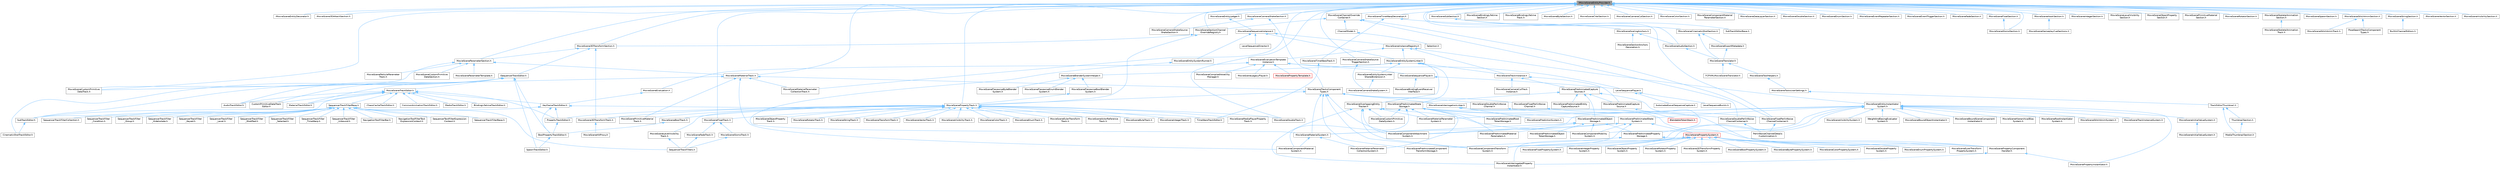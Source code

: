 digraph "IMovieSceneEntityProvider.h"
{
 // INTERACTIVE_SVG=YES
 // LATEX_PDF_SIZE
  bgcolor="transparent";
  edge [fontname=Helvetica,fontsize=10,labelfontname=Helvetica,labelfontsize=10];
  node [fontname=Helvetica,fontsize=10,shape=box,height=0.2,width=0.4];
  Node1 [id="Node000001",label="IMovieSceneEntityProvider.h",height=0.2,width=0.4,color="gray40", fillcolor="grey60", style="filled", fontcolor="black",tooltip=" "];
  Node1 -> Node2 [id="edge1_Node000001_Node000002",dir="back",color="steelblue1",style="solid",tooltip=" "];
  Node2 [id="Node000002",label="IMovieSceneEntityDecorator.h",height=0.2,width=0.4,color="grey40", fillcolor="white", style="filled",URL="$da/d36/IMovieSceneEntityDecorator_8h.html",tooltip=" "];
  Node1 -> Node3 [id="edge2_Node000001_Node000003",dir="back",color="steelblue1",style="solid",tooltip=" "];
  Node3 [id="Node000003",label="MovieScene3DAttachSection.h",height=0.2,width=0.4,color="grey40", fillcolor="white", style="filled",URL="$d4/db3/MovieScene3DAttachSection_8h.html",tooltip=" "];
  Node1 -> Node4 [id="edge3_Node000001_Node000004",dir="back",color="steelblue1",style="solid",tooltip=" "];
  Node4 [id="Node000004",label="MovieScene3DTransformSection.h",height=0.2,width=0.4,color="grey40", fillcolor="white", style="filled",URL="$de/dab/MovieScene3DTransformSection_8h.html",tooltip=" "];
  Node4 -> Node5 [id="edge4_Node000004_Node000005",dir="back",color="steelblue1",style="solid",tooltip=" "];
  Node5 [id="Node000005",label="ISequencerTrackEditor.h",height=0.2,width=0.4,color="grey40", fillcolor="white", style="filled",URL="$df/dca/ISequencerTrackEditor_8h.html",tooltip=" "];
  Node5 -> Node6 [id="edge5_Node000005_Node000006",dir="back",color="steelblue1",style="solid",tooltip=" "];
  Node6 [id="Node000006",label="AudioTrackEditor.h",height=0.2,width=0.4,color="grey40", fillcolor="white", style="filled",URL="$dd/d96/AudioTrackEditor_8h.html",tooltip=" "];
  Node5 -> Node7 [id="edge6_Node000005_Node000007",dir="back",color="steelblue1",style="solid",tooltip=" "];
  Node7 [id="Node000007",label="BoolPropertyTrackEditor.h",height=0.2,width=0.4,color="grey40", fillcolor="white", style="filled",URL="$db/d07/BoolPropertyTrackEditor_8h.html",tooltip=" "];
  Node7 -> Node8 [id="edge7_Node000007_Node000008",dir="back",color="steelblue1",style="solid",tooltip=" "];
  Node8 [id="Node000008",label="SpawnTrackEditor.h",height=0.2,width=0.4,color="grey40", fillcolor="white", style="filled",URL="$d5/dac/SpawnTrackEditor_8h.html",tooltip=" "];
  Node5 -> Node9 [id="edge8_Node000005_Node000009",dir="back",color="steelblue1",style="solid",tooltip=" "];
  Node9 [id="Node000009",label="CinematicShotTrackEditor.h",height=0.2,width=0.4,color="grey40", fillcolor="white", style="filled",URL="$d3/d0c/CinematicShotTrackEditor_8h.html",tooltip=" "];
  Node5 -> Node10 [id="edge9_Node000005_Node000010",dir="back",color="steelblue1",style="solid",tooltip=" "];
  Node10 [id="Node000010",label="CustomPrimitiveDataTrack\lEditor.h",height=0.2,width=0.4,color="grey40", fillcolor="white", style="filled",URL="$dc/d8f/CustomPrimitiveDataTrackEditor_8h.html",tooltip=" "];
  Node5 -> Node11 [id="edge10_Node000005_Node000011",dir="back",color="steelblue1",style="solid",tooltip=" "];
  Node11 [id="Node000011",label="MaterialTrackEditor.h",height=0.2,width=0.4,color="grey40", fillcolor="white", style="filled",URL="$d1/d9f/MaterialTrackEditor_8h.html",tooltip=" "];
  Node5 -> Node12 [id="edge11_Node000005_Node000012",dir="back",color="steelblue1",style="solid",tooltip=" "];
  Node12 [id="Node000012",label="MovieSceneTrackEditor.h",height=0.2,width=0.4,color="grey40", fillcolor="white", style="filled",URL="$db/d6c/MovieSceneTrackEditor_8h.html",tooltip=" "];
  Node12 -> Node6 [id="edge12_Node000012_Node000006",dir="back",color="steelblue1",style="solid",tooltip=" "];
  Node12 -> Node13 [id="edge13_Node000012_Node000013",dir="back",color="steelblue1",style="solid",tooltip=" "];
  Node13 [id="Node000013",label="BindingLifetimeTrackEditor.h",height=0.2,width=0.4,color="grey40", fillcolor="white", style="filled",URL="$db/d3c/BindingLifetimeTrackEditor_8h.html",tooltip=" "];
  Node12 -> Node14 [id="edge14_Node000012_Node000014",dir="back",color="steelblue1",style="solid",tooltip=" "];
  Node14 [id="Node000014",label="ChaosCacheTrackEditor.h",height=0.2,width=0.4,color="grey40", fillcolor="white", style="filled",URL="$db/d36/ChaosCacheTrackEditor_8h.html",tooltip=" "];
  Node12 -> Node15 [id="edge15_Node000012_Node000015",dir="back",color="steelblue1",style="solid",tooltip=" "];
  Node15 [id="Node000015",label="CommonAnimationTrackEditor.h",height=0.2,width=0.4,color="grey40", fillcolor="white", style="filled",URL="$d9/d6e/CommonAnimationTrackEditor_8h.html",tooltip=" "];
  Node12 -> Node10 [id="edge16_Node000012_Node000010",dir="back",color="steelblue1",style="solid",tooltip=" "];
  Node12 -> Node16 [id="edge17_Node000012_Node000016",dir="back",color="steelblue1",style="solid",tooltip=" "];
  Node16 [id="Node000016",label="KeyframeTrackEditor.h",height=0.2,width=0.4,color="grey40", fillcolor="white", style="filled",URL="$dd/d47/KeyframeTrackEditor_8h.html",tooltip=" "];
  Node16 -> Node7 [id="edge18_Node000016_Node000007",dir="back",color="steelblue1",style="solid",tooltip=" "];
  Node16 -> Node17 [id="edge19_Node000016_Node000017",dir="back",color="steelblue1",style="solid",tooltip=" "];
  Node17 [id="Node000017",label="PropertyTrackEditor.h",height=0.2,width=0.4,color="grey40", fillcolor="white", style="filled",URL="$da/d9a/PropertyTrackEditor_8h.html",tooltip=" "];
  Node17 -> Node7 [id="edge20_Node000017_Node000007",dir="back",color="steelblue1",style="solid",tooltip=" "];
  Node16 -> Node18 [id="edge21_Node000016_Node000018",dir="back",color="steelblue1",style="solid",tooltip=" "];
  Node18 [id="Node000018",label="SubTrackEditor.h",height=0.2,width=0.4,color="grey40", fillcolor="white", style="filled",URL="$d8/d5b/SubTrackEditor_8h.html",tooltip=" "];
  Node18 -> Node9 [id="edge22_Node000018_Node000009",dir="back",color="steelblue1",style="solid",tooltip=" "];
  Node16 -> Node19 [id="edge23_Node000016_Node000019",dir="back",color="steelblue1",style="solid",tooltip=" "];
  Node19 [id="Node000019",label="TimeWarpTrackEditor.h",height=0.2,width=0.4,color="grey40", fillcolor="white", style="filled",URL="$dc/d2e/TimeWarpTrackEditor_8h.html",tooltip=" "];
  Node12 -> Node11 [id="edge24_Node000012_Node000011",dir="back",color="steelblue1",style="solid",tooltip=" "];
  Node12 -> Node20 [id="edge25_Node000012_Node000020",dir="back",color="steelblue1",style="solid",tooltip=" "];
  Node20 [id="Node000020",label="MediaTrackEditor.h",height=0.2,width=0.4,color="grey40", fillcolor="white", style="filled",URL="$d0/d41/MediaTrackEditor_8h.html",tooltip=" "];
  Node12 -> Node17 [id="edge26_Node000012_Node000017",dir="back",color="steelblue1",style="solid",tooltip=" "];
  Node12 -> Node21 [id="edge27_Node000012_Node000021",dir="back",color="steelblue1",style="solid",tooltip=" "];
  Node21 [id="Node000021",label="SequencerTrackFilterBase.h",height=0.2,width=0.4,color="grey40", fillcolor="white", style="filled",URL="$d8/def/Filters_2SequencerTrackFilterBase_8h.html",tooltip=" "];
  Node21 -> Node22 [id="edge28_Node000021_Node000022",dir="back",color="steelblue1",style="solid",tooltip=" "];
  Node22 [id="Node000022",label="NavigationToolFilterBar.h",height=0.2,width=0.4,color="grey40", fillcolor="white", style="filled",URL="$df/d14/NavigationToolFilterBar_8h.html",tooltip=" "];
  Node21 -> Node23 [id="edge29_Node000021_Node000023",dir="back",color="steelblue1",style="solid",tooltip=" "];
  Node23 [id="Node000023",label="NavigationToolFilterText\lExpressionContext.h",height=0.2,width=0.4,color="grey40", fillcolor="white", style="filled",URL="$d8/dd2/NavigationToolFilterTextExpressionContext_8h.html",tooltip=" "];
  Node21 -> Node24 [id="edge30_Node000021_Node000024",dir="back",color="steelblue1",style="solid",tooltip=" "];
  Node24 [id="Node000024",label="SequencerTextFilterExpression\lContext.h",height=0.2,width=0.4,color="grey40", fillcolor="white", style="filled",URL="$d0/d9f/SequencerTextFilterExpressionContext_8h.html",tooltip=" "];
  Node21 -> Node25 [id="edge31_Node000021_Node000025",dir="back",color="steelblue1",style="solid",tooltip=" "];
  Node25 [id="Node000025",label="SequencerTrackFilterBase.h",height=0.2,width=0.4,color="grey40", fillcolor="white", style="filled",URL="$d8/d4d/SequencerTrackFilterBase_8h.html",tooltip=" "];
  Node21 -> Node26 [id="edge32_Node000021_Node000026",dir="back",color="steelblue1",style="solid",tooltip=" "];
  Node26 [id="Node000026",label="SequencerTrackFilterCollection.h",height=0.2,width=0.4,color="grey40", fillcolor="white", style="filled",URL="$d8/de2/SequencerTrackFilterCollection_8h.html",tooltip=" "];
  Node21 -> Node27 [id="edge33_Node000021_Node000027",dir="back",color="steelblue1",style="solid",tooltip=" "];
  Node27 [id="Node000027",label="SequencerTrackFilter\l_Condition.h",height=0.2,width=0.4,color="grey40", fillcolor="white", style="filled",URL="$df/d17/SequencerTrackFilter__Condition_8h.html",tooltip=" "];
  Node21 -> Node28 [id="edge34_Node000021_Node000028",dir="back",color="steelblue1",style="solid",tooltip=" "];
  Node28 [id="Node000028",label="SequencerTrackFilter\l_Group.h",height=0.2,width=0.4,color="grey40", fillcolor="white", style="filled",URL="$da/dea/SequencerTrackFilter__Group_8h.html",tooltip=" "];
  Node21 -> Node29 [id="edge35_Node000021_Node000029",dir="back",color="steelblue1",style="solid",tooltip=" "];
  Node29 [id="Node000029",label="SequencerTrackFilter\l_HideIsolate.h",height=0.2,width=0.4,color="grey40", fillcolor="white", style="filled",URL="$d3/d55/SequencerTrackFilter__HideIsolate_8h.html",tooltip=" "];
  Node21 -> Node30 [id="edge36_Node000021_Node000030",dir="back",color="steelblue1",style="solid",tooltip=" "];
  Node30 [id="Node000030",label="SequencerTrackFilter\l_Keyed.h",height=0.2,width=0.4,color="grey40", fillcolor="white", style="filled",URL="$d4/d2d/SequencerTrackFilter__Keyed_8h.html",tooltip=" "];
  Node21 -> Node31 [id="edge37_Node000021_Node000031",dir="back",color="steelblue1",style="solid",tooltip=" "];
  Node31 [id="Node000031",label="SequencerTrackFilter\l_Level.h",height=0.2,width=0.4,color="grey40", fillcolor="white", style="filled",URL="$d2/d6c/SequencerTrackFilter__Level_8h.html",tooltip=" "];
  Node21 -> Node32 [id="edge38_Node000021_Node000032",dir="back",color="steelblue1",style="solid",tooltip=" "];
  Node32 [id="Node000032",label="SequencerTrackFilter\l_Modified.h",height=0.2,width=0.4,color="grey40", fillcolor="white", style="filled",URL="$d0/dd9/SequencerTrackFilter__Modified_8h.html",tooltip=" "];
  Node21 -> Node33 [id="edge39_Node000021_Node000033",dir="back",color="steelblue1",style="solid",tooltip=" "];
  Node33 [id="Node000033",label="SequencerTrackFilter\l_Selected.h",height=0.2,width=0.4,color="grey40", fillcolor="white", style="filled",URL="$dc/d54/SequencerTrackFilter__Selected_8h.html",tooltip=" "];
  Node21 -> Node34 [id="edge40_Node000021_Node000034",dir="back",color="steelblue1",style="solid",tooltip=" "];
  Node34 [id="Node000034",label="SequencerTrackFilter\l_TimeWarp.h",height=0.2,width=0.4,color="grey40", fillcolor="white", style="filled",URL="$d6/dd0/SequencerTrackFilter__TimeWarp_8h.html",tooltip=" "];
  Node21 -> Node35 [id="edge41_Node000021_Node000035",dir="back",color="steelblue1",style="solid",tooltip=" "];
  Node35 [id="Node000035",label="SequencerTrackFilter\l_Unbound.h",height=0.2,width=0.4,color="grey40", fillcolor="white", style="filled",URL="$d0/dd1/SequencerTrackFilter__Unbound_8h.html",tooltip=" "];
  Node21 -> Node36 [id="edge42_Node000021_Node000036",dir="back",color="steelblue1",style="solid",tooltip=" "];
  Node36 [id="Node000036",label="SequencerTrackFilters.h",height=0.2,width=0.4,color="grey40", fillcolor="white", style="filled",URL="$df/d72/SequencerTrackFilters_8h.html",tooltip=" "];
  Node12 -> Node18 [id="edge43_Node000012_Node000018",dir="back",color="steelblue1",style="solid",tooltip=" "];
  Node5 -> Node8 [id="edge44_Node000005_Node000008",dir="back",color="steelblue1",style="solid",tooltip=" "];
  Node5 -> Node18 [id="edge45_Node000005_Node000018",dir="back",color="steelblue1",style="solid",tooltip=" "];
  Node4 -> Node37 [id="edge46_Node000004_Node000037",dir="back",color="steelblue1",style="solid",tooltip=" "];
  Node37 [id="Node000037",label="MovieScene3DTransformTrack.h",height=0.2,width=0.4,color="grey40", fillcolor="white", style="filled",URL="$d9/d06/MovieScene3DTransformTrack_8h.html",tooltip=" "];
  Node37 -> Node38 [id="edge47_Node000037_Node000038",dir="back",color="steelblue1",style="solid",tooltip=" "];
  Node38 [id="Node000038",label="MovieSceneHitProxy.h",height=0.2,width=0.4,color="grey40", fillcolor="white", style="filled",URL="$d0/d01/MovieSceneHitProxy_8h.html",tooltip=" "];
  Node4 -> Node39 [id="edge48_Node000004_Node000039",dir="back",color="steelblue1",style="solid",tooltip=" "];
  Node39 [id="Node000039",label="MovieSceneParameterSection.h",height=0.2,width=0.4,color="grey40", fillcolor="white", style="filled",URL="$de/d65/MovieSceneParameterSection_8h.html",tooltip=" "];
  Node39 -> Node40 [id="edge49_Node000039_Node000040",dir="back",color="steelblue1",style="solid",tooltip=" "];
  Node40 [id="Node000040",label="MovieSceneCustomPrimitive\lDataSection.h",height=0.2,width=0.4,color="grey40", fillcolor="white", style="filled",URL="$d2/d78/MovieSceneCustomPrimitiveDataSection_8h.html",tooltip=" "];
  Node39 -> Node41 [id="edge50_Node000039_Node000041",dir="back",color="steelblue1",style="solid",tooltip=" "];
  Node41 [id="Node000041",label="MovieSceneCustomPrimitive\lDataTrack.h",height=0.2,width=0.4,color="grey40", fillcolor="white", style="filled",URL="$db/d39/MovieSceneCustomPrimitiveDataTrack_8h.html",tooltip=" "];
  Node39 -> Node42 [id="edge51_Node000039_Node000042",dir="back",color="steelblue1",style="solid",tooltip=" "];
  Node42 [id="Node000042",label="MovieSceneMaterialTrack.h",height=0.2,width=0.4,color="grey40", fillcolor="white", style="filled",URL="$d8/d92/MovieSceneMaterialTrack_8h.html",tooltip=" "];
  Node42 -> Node43 [id="edge52_Node000042_Node000043",dir="back",color="steelblue1",style="solid",tooltip=" "];
  Node43 [id="Node000043",label="MovieSceneComponentMaterial\lSystem.h",height=0.2,width=0.4,color="grey40", fillcolor="white", style="filled",URL="$d7/d7c/MovieSceneComponentMaterialSystem_8h.html",tooltip=" "];
  Node42 -> Node41 [id="edge53_Node000042_Node000041",dir="back",color="steelblue1",style="solid",tooltip=" "];
  Node42 -> Node44 [id="edge54_Node000042_Node000044",dir="back",color="steelblue1",style="solid",tooltip=" "];
  Node44 [id="Node000044",label="MovieSceneMaterialParameter\lCollectionTrack.h",height=0.2,width=0.4,color="grey40", fillcolor="white", style="filled",URL="$d7/dc8/MovieSceneMaterialParameterCollectionTrack_8h.html",tooltip=" "];
  Node42 -> Node45 [id="edge55_Node000042_Node000045",dir="back",color="steelblue1",style="solid",tooltip=" "];
  Node45 [id="Node000045",label="MovieScenePrimitiveMaterial\lTrack.h",height=0.2,width=0.4,color="grey40", fillcolor="white", style="filled",URL="$dc/dc4/MovieScenePrimitiveMaterialTrack_8h.html",tooltip=" "];
  Node42 -> Node46 [id="edge56_Node000042_Node000046",dir="back",color="steelblue1",style="solid",tooltip=" "];
  Node46 [id="Node000046",label="MovieSceneTracksComponent\lTypes.h",height=0.2,width=0.4,color="grey40", fillcolor="white", style="filled",URL="$d5/d6a/MovieSceneTracksComponentTypes_8h.html",tooltip=" "];
  Node46 -> Node47 [id="edge57_Node000046_Node000047",dir="back",color="steelblue1",style="solid",tooltip=" "];
  Node47 [id="Node000047",label="MovieSceneComponentAttachment\lSystem.h",height=0.2,width=0.4,color="grey40", fillcolor="white", style="filled",URL="$d9/db3/MovieSceneComponentAttachmentSystem_8h.html",tooltip=" "];
  Node46 -> Node48 [id="edge58_Node000046_Node000048",dir="back",color="steelblue1",style="solid",tooltip=" "];
  Node48 [id="Node000048",label="MovieSceneComponentTransform\lSystem.h",height=0.2,width=0.4,color="grey40", fillcolor="white", style="filled",URL="$d1/d3e/MovieSceneComponentTransformSystem_8h.html",tooltip=" "];
  Node46 -> Node49 [id="edge59_Node000046_Node000049",dir="back",color="steelblue1",style="solid",tooltip=" "];
  Node49 [id="Node000049",label="MovieSceneDoublePerlinNoise\lChannel.h",height=0.2,width=0.4,color="grey40", fillcolor="white", style="filled",URL="$d9/d50/MovieSceneDoublePerlinNoiseChannel_8h.html",tooltip=" "];
  Node49 -> Node50 [id="edge60_Node000049_Node000050",dir="back",color="steelblue1",style="solid",tooltip=" "];
  Node50 [id="Node000050",label="MovieSceneDoublePerlinNoise\lChannelContainer.h",height=0.2,width=0.4,color="grey40", fillcolor="white", style="filled",URL="$de/dae/MovieSceneDoublePerlinNoiseChannelContainer_8h.html",tooltip=" "];
  Node50 -> Node51 [id="edge61_Node000050_Node000051",dir="back",color="steelblue1",style="solid",tooltip=" "];
  Node51 [id="Node000051",label="PerlinNoiseChannelDetails\lCustomization.h",height=0.2,width=0.4,color="grey40", fillcolor="white", style="filled",URL="$d6/df3/PerlinNoiseChannelDetailsCustomization_8h.html",tooltip=" "];
  Node46 -> Node52 [id="edge62_Node000046_Node000052",dir="back",color="steelblue1",style="solid",tooltip=" "];
  Node52 [id="Node000052",label="MovieSceneFloatPerlinNoise\lChannel.h",height=0.2,width=0.4,color="grey40", fillcolor="white", style="filled",URL="$d2/d9d/MovieSceneFloatPerlinNoiseChannel_8h.html",tooltip=" "];
  Node52 -> Node53 [id="edge63_Node000052_Node000053",dir="back",color="steelblue1",style="solid",tooltip=" "];
  Node53 [id="Node000053",label="MovieSceneFloatPerlinNoise\lChannelContainer.h",height=0.2,width=0.4,color="grey40", fillcolor="white", style="filled",URL="$d6/dcb/MovieSceneFloatPerlinNoiseChannelContainer_8h.html",tooltip=" "];
  Node53 -> Node51 [id="edge64_Node000053_Node000051",dir="back",color="steelblue1",style="solid",tooltip=" "];
  Node46 -> Node54 [id="edge65_Node000046_Node000054",dir="back",color="steelblue1",style="solid",tooltip=" "];
  Node54 [id="Node000054",label="MovieSceneInterrogationLinker.h",height=0.2,width=0.4,color="grey40", fillcolor="white", style="filled",URL="$d9/d6a/MovieSceneInterrogationLinker_8h.html",tooltip=" "];
  Node54 -> Node55 [id="edge66_Node000054_Node000055",dir="back",color="steelblue1",style="solid",tooltip=" "];
  Node55 [id="Node000055",label="MovieScenePredictionSystem.h",height=0.2,width=0.4,color="grey40", fillcolor="white", style="filled",URL="$dc/d7f/MovieScenePredictionSystem_8h.html",tooltip=" "];
  Node54 -> Node56 [id="edge67_Node000054_Node000056",dir="back",color="steelblue1",style="solid",tooltip=" "];
  Node56 [id="Node000056",label="MovieScenePropertyComponent\lHandler.h",height=0.2,width=0.4,color="grey40", fillcolor="white", style="filled",URL="$d1/d1c/MovieScenePropertyComponentHandler_8h.html",tooltip=" "];
  Node56 -> Node57 [id="edge68_Node000056_Node000057",dir="back",color="steelblue1",style="solid",tooltip=" "];
  Node57 [id="Node000057",label="MovieSceneInterrogatedProperty\lInstantiator.h",height=0.2,width=0.4,color="grey40", fillcolor="white", style="filled",URL="$df/d43/MovieSceneInterrogatedPropertyInstantiator_8h.html",tooltip=" "];
  Node56 -> Node58 [id="edge69_Node000056_Node000058",dir="back",color="steelblue1",style="solid",tooltip=" "];
  Node58 [id="Node000058",label="MovieScenePropertyInstantiator.h",height=0.2,width=0.4,color="grey40", fillcolor="white", style="filled",URL="$d2/ddc/MovieScenePropertyInstantiator_8h.html",tooltip=" "];
  Node46 -> Node59 [id="edge70_Node000046_Node000059",dir="back",color="steelblue1",style="solid",tooltip=" "];
  Node59 [id="Node000059",label="MovieSceneMaterialSystem.h",height=0.2,width=0.4,color="grey40", fillcolor="white", style="filled",URL="$d2/d2f/MovieSceneMaterialSystem_8h.html",tooltip=" "];
  Node59 -> Node43 [id="edge71_Node000059_Node000043",dir="back",color="steelblue1",style="solid",tooltip=" "];
  Node59 -> Node60 [id="edge72_Node000059_Node000060",dir="back",color="steelblue1",style="solid",tooltip=" "];
  Node60 [id="Node000060",label="MovieSceneMaterialParameter\lCollectionSystem.h",height=0.2,width=0.4,color="grey40", fillcolor="white", style="filled",URL="$d4/d18/MovieSceneMaterialParameterCollectionSystem_8h.html",tooltip=" "];
  Node46 -> Node61 [id="edge73_Node000046_Node000061",dir="back",color="steelblue1",style="solid",tooltip=" "];
  Node61 [id="Node000061",label="MovieScenePreAnimatedComponent\lTransformStorage.h",height=0.2,width=0.4,color="grey40", fillcolor="white", style="filled",URL="$d9/d84/MovieScenePreAnimatedComponentTransformStorage_8h.html",tooltip=" "];
  Node46 -> Node62 [id="edge74_Node000046_Node000062",dir="back",color="steelblue1",style="solid",tooltip=" "];
  Node62 [id="Node000062",label="MovieScenePropertyTrack.h",height=0.2,width=0.4,color="grey40", fillcolor="white", style="filled",URL="$da/d0c/MovieScenePropertyTrack_8h.html",tooltip=" "];
  Node62 -> Node37 [id="edge75_Node000062_Node000037",dir="back",color="steelblue1",style="solid",tooltip=" "];
  Node62 -> Node63 [id="edge76_Node000062_Node000063",dir="back",color="steelblue1",style="solid",tooltip=" "];
  Node63 [id="Node000063",label="MovieSceneActorReference\lTrack.h",height=0.2,width=0.4,color="grey40", fillcolor="white", style="filled",URL="$d9/d9b/MovieSceneActorReferenceTrack_8h.html",tooltip=" "];
  Node62 -> Node64 [id="edge77_Node000062_Node000064",dir="back",color="steelblue1",style="solid",tooltip=" "];
  Node64 [id="Node000064",label="MovieSceneBoolTrack.h",height=0.2,width=0.4,color="grey40", fillcolor="white", style="filled",URL="$d7/ddf/MovieSceneBoolTrack_8h.html",tooltip=" "];
  Node64 -> Node7 [id="edge78_Node000064_Node000007",dir="back",color="steelblue1",style="solid",tooltip=" "];
  Node62 -> Node65 [id="edge79_Node000062_Node000065",dir="back",color="steelblue1",style="solid",tooltip=" "];
  Node65 [id="Node000065",label="MovieSceneByteTrack.h",height=0.2,width=0.4,color="grey40", fillcolor="white", style="filled",URL="$dc/d79/MovieSceneByteTrack_8h.html",tooltip=" "];
  Node62 -> Node66 [id="edge80_Node000062_Node000066",dir="back",color="steelblue1",style="solid",tooltip=" "];
  Node66 [id="Node000066",label="MovieSceneColorTrack.h",height=0.2,width=0.4,color="grey40", fillcolor="white", style="filled",URL="$d8/df9/MovieSceneColorTrack_8h.html",tooltip=" "];
  Node62 -> Node67 [id="edge81_Node000062_Node000067",dir="back",color="steelblue1",style="solid",tooltip=" "];
  Node67 [id="Node000067",label="MovieSceneDoubleTrack.h",height=0.2,width=0.4,color="grey40", fillcolor="white", style="filled",URL="$de/d31/MovieSceneDoubleTrack_8h.html",tooltip=" "];
  Node62 -> Node68 [id="edge82_Node000062_Node000068",dir="back",color="steelblue1",style="solid",tooltip=" "];
  Node68 [id="Node000068",label="MovieSceneEnumTrack.h",height=0.2,width=0.4,color="grey40", fillcolor="white", style="filled",URL="$d6/d95/MovieSceneEnumTrack_8h.html",tooltip=" "];
  Node62 -> Node69 [id="edge83_Node000062_Node000069",dir="back",color="steelblue1",style="solid",tooltip=" "];
  Node69 [id="Node000069",label="MovieSceneEulerTransform\lTrack.h",height=0.2,width=0.4,color="grey40", fillcolor="white", style="filled",URL="$d7/d3a/MovieSceneEulerTransformTrack_8h.html",tooltip=" "];
  Node62 -> Node70 [id="edge84_Node000062_Node000070",dir="back",color="steelblue1",style="solid",tooltip=" "];
  Node70 [id="Node000070",label="MovieSceneFloatTrack.h",height=0.2,width=0.4,color="grey40", fillcolor="white", style="filled",URL="$dc/d88/MovieSceneFloatTrack_8h.html",tooltip=" "];
  Node70 -> Node71 [id="edge85_Node000070_Node000071",dir="back",color="steelblue1",style="solid",tooltip=" "];
  Node71 [id="Node000071",label="MovieSceneFadeTrack.h",height=0.2,width=0.4,color="grey40", fillcolor="white", style="filled",URL="$d3/dd6/MovieSceneFadeTrack_8h.html",tooltip=" "];
  Node71 -> Node36 [id="edge86_Node000071_Node000036",dir="back",color="steelblue1",style="solid",tooltip=" "];
  Node70 -> Node72 [id="edge87_Node000070_Node000072",dir="back",color="steelblue1",style="solid",tooltip=" "];
  Node72 [id="Node000072",label="MovieSceneSlomoTrack.h",height=0.2,width=0.4,color="grey40", fillcolor="white", style="filled",URL="$d3/d88/MovieSceneSlomoTrack_8h.html",tooltip=" "];
  Node72 -> Node36 [id="edge88_Node000072_Node000036",dir="back",color="steelblue1",style="solid",tooltip=" "];
  Node62 -> Node73 [id="edge89_Node000062_Node000073",dir="back",color="steelblue1",style="solid",tooltip=" "];
  Node73 [id="Node000073",label="MovieSceneIntegerTrack.h",height=0.2,width=0.4,color="grey40", fillcolor="white", style="filled",URL="$d9/d1a/MovieSceneIntegerTrack_8h.html",tooltip=" "];
  Node62 -> Node74 [id="edge90_Node000062_Node000074",dir="back",color="steelblue1",style="solid",tooltip=" "];
  Node74 [id="Node000074",label="MovieSceneLevelVisibility\lTrack.h",height=0.2,width=0.4,color="grey40", fillcolor="white", style="filled",URL="$d8/dae/MovieSceneLevelVisibilityTrack_8h.html",tooltip=" "];
  Node74 -> Node36 [id="edge91_Node000074_Node000036",dir="back",color="steelblue1",style="solid",tooltip=" "];
  Node62 -> Node75 [id="edge92_Node000062_Node000075",dir="back",color="steelblue1",style="solid",tooltip=" "];
  Node75 [id="Node000075",label="MovieSceneMediaPlayerProperty\lTrack.h",height=0.2,width=0.4,color="grey40", fillcolor="white", style="filled",URL="$d4/da1/MovieSceneMediaPlayerPropertyTrack_8h.html",tooltip=" "];
  Node62 -> Node76 [id="edge93_Node000062_Node000076",dir="back",color="steelblue1",style="solid",tooltip=" "];
  Node76 [id="Node000076",label="MovieSceneObjectProperty\lTrack.h",height=0.2,width=0.4,color="grey40", fillcolor="white", style="filled",URL="$dc/da9/MovieSceneObjectPropertyTrack_8h.html",tooltip=" "];
  Node62 -> Node45 [id="edge94_Node000062_Node000045",dir="back",color="steelblue1",style="solid",tooltip=" "];
  Node62 -> Node77 [id="edge95_Node000062_Node000077",dir="back",color="steelblue1",style="solid",tooltip=" "];
  Node77 [id="Node000077",label="MovieSceneRotatorTrack.h",height=0.2,width=0.4,color="grey40", fillcolor="white", style="filled",URL="$d3/d8f/MovieSceneRotatorTrack_8h.html",tooltip=" "];
  Node62 -> Node78 [id="edge96_Node000062_Node000078",dir="back",color="steelblue1",style="solid",tooltip=" "];
  Node78 [id="Node000078",label="MovieSceneStringTrack.h",height=0.2,width=0.4,color="grey40", fillcolor="white", style="filled",URL="$dd/d54/MovieSceneStringTrack_8h.html",tooltip=" "];
  Node62 -> Node79 [id="edge97_Node000062_Node000079",dir="back",color="steelblue1",style="solid",tooltip=" "];
  Node79 [id="Node000079",label="MovieSceneTransformTrack.h",height=0.2,width=0.4,color="grey40", fillcolor="white", style="filled",URL="$df/d57/MovieSceneTransformTrack_8h.html",tooltip=" "];
  Node62 -> Node80 [id="edge98_Node000062_Node000080",dir="back",color="steelblue1",style="solid",tooltip=" "];
  Node80 [id="Node000080",label="MovieSceneVectorTrack.h",height=0.2,width=0.4,color="grey40", fillcolor="white", style="filled",URL="$d8/d5e/MovieSceneVectorTrack_8h.html",tooltip=" "];
  Node62 -> Node81 [id="edge99_Node000062_Node000081",dir="back",color="steelblue1",style="solid",tooltip=" "];
  Node81 [id="Node000081",label="MovieSceneVisibilityTrack.h",height=0.2,width=0.4,color="grey40", fillcolor="white", style="filled",URL="$dd/d5e/MovieSceneVisibilityTrack_8h.html",tooltip=" "];
  Node62 -> Node17 [id="edge100_Node000062_Node000017",dir="back",color="steelblue1",style="solid",tooltip=" "];
  Node39 -> Node82 [id="edge101_Node000039_Node000082",dir="back",color="steelblue1",style="solid",tooltip=" "];
  Node82 [id="Node000082",label="MovieSceneParameterTemplate.h",height=0.2,width=0.4,color="grey40", fillcolor="white", style="filled",URL="$d9/df3/MovieSceneParameterTemplate_8h.html",tooltip=" "];
  Node39 -> Node83 [id="edge102_Node000039_Node000083",dir="back",color="steelblue1",style="solid",tooltip=" "];
  Node83 [id="Node000083",label="MovieSceneParticleParameter\lTrack.h",height=0.2,width=0.4,color="grey40", fillcolor="white", style="filled",URL="$d2/d09/MovieSceneParticleParameterTrack_8h.html",tooltip=" "];
  Node1 -> Node84 [id="edge103_Node000001_Node000084",dir="back",color="steelblue1",style="solid",tooltip=" "];
  Node84 [id="Node000084",label="MovieSceneAudioSection.h",height=0.2,width=0.4,color="grey40", fillcolor="white", style="filled",URL="$da/d5f/MovieSceneAudioSection_8h.html",tooltip=" "];
  Node84 -> Node85 [id="edge104_Node000084_Node000085",dir="back",color="steelblue1",style="solid",tooltip=" "];
  Node85 [id="Node000085",label="MovieSceneTranslator.h",height=0.2,width=0.4,color="grey40", fillcolor="white", style="filled",URL="$d2/d49/MovieSceneTranslator_8h.html",tooltip=" "];
  Node85 -> Node86 [id="edge105_Node000085_Node000086",dir="back",color="steelblue1",style="solid",tooltip=" "];
  Node86 [id="Node000086",label="FCPXMLMovieSceneTranslator.h",height=0.2,width=0.4,color="grey40", fillcolor="white", style="filled",URL="$d2/d93/FCPXMLMovieSceneTranslator_8h.html",tooltip=" "];
  Node85 -> Node87 [id="edge106_Node000085_Node000087",dir="back",color="steelblue1",style="solid",tooltip=" "];
  Node87 [id="Node000087",label="MovieSceneToolHelpers.h",height=0.2,width=0.4,color="grey40", fillcolor="white", style="filled",URL="$d4/d0e/MovieSceneToolHelpers_8h.html",tooltip=" "];
  Node87 -> Node88 [id="edge107_Node000087_Node000088",dir="back",color="steelblue1",style="solid",tooltip=" "];
  Node88 [id="Node000088",label="MovieSceneToolsUserSettings.h",height=0.2,width=0.4,color="grey40", fillcolor="white", style="filled",URL="$d5/dab/MovieSceneToolsUserSettings_8h.html",tooltip=" "];
  Node88 -> Node89 [id="edge108_Node000088_Node000089",dir="back",color="steelblue1",style="solid",tooltip=" "];
  Node89 [id="Node000089",label="TrackEditorThumbnail.h",height=0.2,width=0.4,color="grey40", fillcolor="white", style="filled",URL="$d6/d44/TrackEditorThumbnail_8h.html",tooltip=" "];
  Node89 -> Node90 [id="edge109_Node000089_Node000090",dir="back",color="steelblue1",style="solid",tooltip=" "];
  Node90 [id="Node000090",label="MediaThumbnailSection.h",height=0.2,width=0.4,color="grey40", fillcolor="white", style="filled",URL="$d8/dfe/MediaThumbnailSection_8h.html",tooltip=" "];
  Node89 -> Node91 [id="edge110_Node000089_Node000091",dir="back",color="steelblue1",style="solid",tooltip=" "];
  Node91 [id="Node000091",label="ThumbnailSection.h",height=0.2,width=0.4,color="grey40", fillcolor="white", style="filled",URL="$de/daf/ThumbnailSection_8h.html",tooltip=" "];
  Node91 -> Node90 [id="edge111_Node000091_Node000090",dir="back",color="steelblue1",style="solid",tooltip=" "];
  Node1 -> Node92 [id="edge112_Node000001_Node000092",dir="back",color="steelblue1",style="solid",tooltip=" "];
  Node92 [id="Node000092",label="MovieSceneBindingLifetime\lSection.h",height=0.2,width=0.4,color="grey40", fillcolor="white", style="filled",URL="$da/d3d/MovieSceneBindingLifetimeSection_8h.html",tooltip=" "];
  Node1 -> Node93 [id="edge113_Node000001_Node000093",dir="back",color="steelblue1",style="solid",tooltip=" "];
  Node93 [id="Node000093",label="MovieSceneBindingLifetime\lTrack.h",height=0.2,width=0.4,color="grey40", fillcolor="white", style="filled",URL="$d8/d77/MovieSceneBindingLifetimeTrack_8h.html",tooltip=" "];
  Node1 -> Node94 [id="edge114_Node000001_Node000094",dir="back",color="steelblue1",style="solid",tooltip=" "];
  Node94 [id="Node000094",label="MovieSceneByteSection.h",height=0.2,width=0.4,color="grey40", fillcolor="white", style="filled",URL="$da/dd4/MovieSceneByteSection_8h.html",tooltip=" "];
  Node1 -> Node95 [id="edge115_Node000001_Node000095",dir="back",color="steelblue1",style="solid",tooltip=" "];
  Node95 [id="Node000095",label="MovieSceneCVarSection.h",height=0.2,width=0.4,color="grey40", fillcolor="white", style="filled",URL="$da/de6/MovieSceneCVarSection_8h.html",tooltip=" "];
  Node1 -> Node96 [id="edge116_Node000001_Node000096",dir="back",color="steelblue1",style="solid",tooltip=" "];
  Node96 [id="Node000096",label="MovieSceneCameraCutSection.h",height=0.2,width=0.4,color="grey40", fillcolor="white", style="filled",URL="$d8/d5f/MovieSceneCameraCutSection_8h.html",tooltip=" "];
  Node1 -> Node97 [id="edge117_Node000001_Node000097",dir="back",color="steelblue1",style="solid",tooltip=" "];
  Node97 [id="Node000097",label="MovieSceneCameraShakeSection.h",height=0.2,width=0.4,color="grey40", fillcolor="white", style="filled",URL="$df/d10/MovieSceneCameraShakeSection_8h.html",tooltip=" "];
  Node97 -> Node98 [id="edge118_Node000097_Node000098",dir="back",color="steelblue1",style="solid",tooltip=" "];
  Node98 [id="Node000098",label="MovieSceneCameraShakeSource\lShakeSection.h",height=0.2,width=0.4,color="grey40", fillcolor="white", style="filled",URL="$d1/d24/MovieSceneCameraShakeSourceShakeSection_8h.html",tooltip=" "];
  Node97 -> Node46 [id="edge119_Node000097_Node000046",dir="back",color="steelblue1",style="solid",tooltip=" "];
  Node1 -> Node98 [id="edge120_Node000001_Node000098",dir="back",color="steelblue1",style="solid",tooltip=" "];
  Node1 -> Node99 [id="edge121_Node000001_Node000099",dir="back",color="steelblue1",style="solid",tooltip=" "];
  Node99 [id="Node000099",label="MovieSceneCameraShakeSource\lTriggerSection.h",height=0.2,width=0.4,color="grey40", fillcolor="white", style="filled",URL="$d3/d5f/MovieSceneCameraShakeSourceTriggerSection_8h.html",tooltip=" "];
  Node99 -> Node100 [id="edge122_Node000099_Node000100",dir="back",color="steelblue1",style="solid",tooltip=" "];
  Node100 [id="Node000100",label="MovieSceneCameraShakeSystem.h",height=0.2,width=0.4,color="grey40", fillcolor="white", style="filled",URL="$d2/dcc/MovieSceneCameraShakeSystem_8h.html",tooltip=" "];
  Node1 -> Node101 [id="edge123_Node000001_Node000101",dir="back",color="steelblue1",style="solid",tooltip=" "];
  Node101 [id="Node000101",label="MovieSceneChannelOverride\lContainer.h",height=0.2,width=0.4,color="grey40", fillcolor="white", style="filled",URL="$d1/dd2/MovieSceneChannelOverrideContainer_8h.html",tooltip=" "];
  Node101 -> Node102 [id="edge124_Node000101_Node000102",dir="back",color="steelblue1",style="solid",tooltip=" "];
  Node102 [id="Node000102",label="ChannelModel.h",height=0.2,width=0.4,color="grey40", fillcolor="white", style="filled",URL="$de/d30/ChannelModel_8h.html",tooltip=" "];
  Node102 -> Node103 [id="edge125_Node000102_Node000103",dir="back",color="steelblue1",style="solid",tooltip=" "];
  Node103 [id="Node000103",label="Selection.h",height=0.2,width=0.4,color="grey40", fillcolor="white", style="filled",URL="$dd/dc2/Editor_2Sequencer_2Public_2MVVM_2Selection_2Selection_8h.html",tooltip=" "];
  Node101 -> Node50 [id="edge126_Node000101_Node000050",dir="back",color="steelblue1",style="solid",tooltip=" "];
  Node101 -> Node53 [id="edge127_Node000101_Node000053",dir="back",color="steelblue1",style="solid",tooltip=" "];
  Node101 -> Node104 [id="edge128_Node000101_Node000104",dir="back",color="steelblue1",style="solid",tooltip=" "];
  Node104 [id="Node000104",label="MovieSceneSectionChannel\lOverrideRegistry.h",height=0.2,width=0.4,color="grey40", fillcolor="white", style="filled",URL="$d0/d33/MovieSceneSectionChannelOverrideRegistry_8h.html",tooltip=" "];
  Node104 -> Node4 [id="edge129_Node000104_Node000004",dir="back",color="steelblue1",style="solid",tooltip=" "];
  Node104 -> Node62 [id="edge130_Node000104_Node000062",dir="back",color="steelblue1",style="solid",tooltip=" "];
  Node1 -> Node105 [id="edge131_Node000001_Node000105",dir="back",color="steelblue1",style="solid",tooltip=" "];
  Node105 [id="Node000105",label="MovieSceneColorSection.h",height=0.2,width=0.4,color="grey40", fillcolor="white", style="filled",URL="$dd/dd4/MovieSceneColorSection_8h.html",tooltip=" "];
  Node1 -> Node106 [id="edge132_Node000001_Node000106",dir="back",color="steelblue1",style="solid",tooltip=" "];
  Node106 [id="Node000106",label="MovieSceneComponentMaterial\lParameterSection.h",height=0.2,width=0.4,color="grey40", fillcolor="white", style="filled",URL="$dd/d3d/MovieSceneComponentMaterialParameterSection_8h.html",tooltip=" "];
  Node1 -> Node41 [id="edge133_Node000001_Node000041",dir="back",color="steelblue1",style="solid",tooltip=" "];
  Node1 -> Node107 [id="edge134_Node000001_Node000107",dir="back",color="steelblue1",style="solid",tooltip=" "];
  Node107 [id="Node000107",label="MovieSceneDataLayerSection.h",height=0.2,width=0.4,color="grey40", fillcolor="white", style="filled",URL="$d9/d30/MovieSceneDataLayerSection_8h.html",tooltip=" "];
  Node1 -> Node108 [id="edge135_Node000001_Node000108",dir="back",color="steelblue1",style="solid",tooltip=" "];
  Node108 [id="Node000108",label="MovieSceneDoubleSection.h",height=0.2,width=0.4,color="grey40", fillcolor="white", style="filled",URL="$d3/df4/MovieSceneDoubleSection_8h.html",tooltip=" "];
  Node1 -> Node67 [id="edge136_Node000001_Node000067",dir="back",color="steelblue1",style="solid",tooltip=" "];
  Node1 -> Node109 [id="edge137_Node000001_Node000109",dir="back",color="steelblue1",style="solid",tooltip=" "];
  Node109 [id="Node000109",label="MovieSceneEntityLedger.h",height=0.2,width=0.4,color="grey40", fillcolor="white", style="filled",URL="$d6/d4e/MovieSceneEntityLedger_8h.html",tooltip=" "];
  Node109 -> Node110 [id="edge138_Node000109_Node000110",dir="back",color="steelblue1",style="solid",tooltip=" "];
  Node110 [id="Node000110",label="MovieSceneSequenceInstance.h",height=0.2,width=0.4,color="grey40", fillcolor="white", style="filled",URL="$d1/d07/MovieSceneSequenceInstance_8h.html",tooltip=" "];
  Node110 -> Node111 [id="edge139_Node000110_Node000111",dir="back",color="steelblue1",style="solid",tooltip=" "];
  Node111 [id="Node000111",label="LevelSequenceDirector.h",height=0.2,width=0.4,color="grey40", fillcolor="white", style="filled",URL="$d8/d00/LevelSequenceDirector_8h.html",tooltip=" "];
  Node110 -> Node112 [id="edge140_Node000110_Node000112",dir="back",color="steelblue1",style="solid",tooltip=" "];
  Node112 [id="Node000112",label="MovieSceneEntitySystemLinker.h",height=0.2,width=0.4,color="grey40", fillcolor="white", style="filled",URL="$d9/d16/MovieSceneEntitySystemLinker_8h.html",tooltip=" "];
  Node112 -> Node113 [id="edge141_Node000112_Node000113",dir="back",color="steelblue1",style="solid",tooltip=" "];
  Node113 [id="Node000113",label="MovieSceneBlenderSystemHelper.h",height=0.2,width=0.4,color="grey40", fillcolor="white", style="filled",URL="$d5/d47/MovieSceneBlenderSystemHelper_8h.html",tooltip=" "];
  Node113 -> Node114 [id="edge142_Node000113_Node000114",dir="back",color="steelblue1",style="solid",tooltip=" "];
  Node114 [id="Node000114",label="MovieScenePiecewiseBoolBlender\lSystem.h",height=0.2,width=0.4,color="grey40", fillcolor="white", style="filled",URL="$d7/d27/MovieScenePiecewiseBoolBlenderSystem_8h.html",tooltip=" "];
  Node114 -> Node62 [id="edge143_Node000114_Node000062",dir="back",color="steelblue1",style="solid",tooltip=" "];
  Node113 -> Node115 [id="edge144_Node000113_Node000115",dir="back",color="steelblue1",style="solid",tooltip=" "];
  Node115 [id="Node000115",label="MovieScenePiecewiseByteBlender\lSystem.h",height=0.2,width=0.4,color="grey40", fillcolor="white", style="filled",URL="$d7/dde/MovieScenePiecewiseByteBlenderSystem_8h.html",tooltip=" "];
  Node113 -> Node116 [id="edge145_Node000113_Node000116",dir="back",color="steelblue1",style="solid",tooltip=" "];
  Node116 [id="Node000116",label="MovieScenePiecewiseEnumBlender\lSystem.h",height=0.2,width=0.4,color="grey40", fillcolor="white", style="filled",URL="$d4/dfe/MovieScenePiecewiseEnumBlenderSystem_8h.html",tooltip=" "];
  Node112 -> Node117 [id="edge146_Node000112_Node000117",dir="back",color="steelblue1",style="solid",tooltip=" "];
  Node117 [id="Node000117",label="MovieSceneEntitySystemLinker\lSharedExtension.h",height=0.2,width=0.4,color="grey40", fillcolor="white", style="filled",URL="$dc/df1/MovieSceneEntitySystemLinkerSharedExtension_8h.html",tooltip=" "];
  Node117 -> Node100 [id="edge147_Node000117_Node000100",dir="back",color="steelblue1",style="solid",tooltip=" "];
  Node112 -> Node118 [id="edge148_Node000112_Node000118",dir="back",color="steelblue1",style="solid",tooltip=" "];
  Node118 [id="Node000118",label="MovieSceneOverlappingEntity\lTracker.h",height=0.2,width=0.4,color="grey40", fillcolor="white", style="filled",URL="$db/d41/MovieSceneOverlappingEntityTracker_8h.html",tooltip=" "];
  Node118 -> Node47 [id="edge149_Node000118_Node000047",dir="back",color="steelblue1",style="solid",tooltip=" "];
  Node118 -> Node119 [id="edge150_Node000118_Node000119",dir="back",color="steelblue1",style="solid",tooltip=" "];
  Node119 [id="Node000119",label="MovieSceneComponentMobility\lSystem.h",height=0.2,width=0.4,color="grey40", fillcolor="white", style="filled",URL="$d7/dca/MovieSceneComponentMobilitySystem_8h.html",tooltip=" "];
  Node118 -> Node48 [id="edge151_Node000118_Node000048",dir="back",color="steelblue1",style="solid",tooltip=" "];
  Node118 -> Node120 [id="edge152_Node000118_Node000120",dir="back",color="steelblue1",style="solid",tooltip=" "];
  Node120 [id="Node000120",label="MovieSceneCustomPrimitive\lDataSystem.h",height=0.2,width=0.4,color="grey40", fillcolor="white", style="filled",URL="$d1/da0/MovieSceneCustomPrimitiveDataSystem_8h.html",tooltip=" "];
  Node118 -> Node57 [id="edge153_Node000118_Node000057",dir="back",color="steelblue1",style="solid",tooltip=" "];
  Node118 -> Node121 [id="edge154_Node000118_Node000121",dir="back",color="steelblue1",style="solid",tooltip=" "];
  Node121 [id="Node000121",label="MovieSceneMaterialParameter\lSystem.h",height=0.2,width=0.4,color="grey40", fillcolor="white", style="filled",URL="$d9/d38/MovieSceneMaterialParameterSystem_8h.html",tooltip=" "];
  Node112 -> Node122 [id="edge155_Node000112_Node000122",dir="back",color="steelblue1",style="solid",tooltip=" "];
  Node122 [id="Node000122",label="MovieScenePreAnimatedState\lStorage.h",height=0.2,width=0.4,color="grey40", fillcolor="white", style="filled",URL="$db/d56/MovieScenePreAnimatedStateStorage_8h.html",tooltip=" "];
  Node122 -> Node43 [id="edge156_Node000122_Node000043",dir="back",color="steelblue1",style="solid",tooltip=" "];
  Node122 -> Node120 [id="edge157_Node000122_Node000120",dir="back",color="steelblue1",style="solid",tooltip=" "];
  Node122 -> Node60 [id="edge158_Node000122_Node000060",dir="back",color="steelblue1",style="solid",tooltip=" "];
  Node122 -> Node121 [id="edge159_Node000122_Node000121",dir="back",color="steelblue1",style="solid",tooltip=" "];
  Node122 -> Node123 [id="edge160_Node000122_Node000123",dir="back",color="steelblue1",style="solid",tooltip=" "];
  Node123 [id="Node000123",label="MovieScenePreAnimatedMaterial\lParameters.h",height=0.2,width=0.4,color="grey40", fillcolor="white", style="filled",URL="$d9/dac/MovieScenePreAnimatedMaterialParameters_8h.html",tooltip=" "];
  Node122 -> Node124 [id="edge161_Node000122_Node000124",dir="back",color="steelblue1",style="solid",tooltip=" "];
  Node124 [id="Node000124",label="MovieScenePreAnimatedObject\lStorage.h",height=0.2,width=0.4,color="grey40", fillcolor="white", style="filled",URL="$d1/dc5/MovieScenePreAnimatedObjectStorage_8h.html",tooltip=" "];
  Node124 -> Node119 [id="edge162_Node000124_Node000119",dir="back",color="steelblue1",style="solid",tooltip=" "];
  Node124 -> Node59 [id="edge163_Node000124_Node000059",dir="back",color="steelblue1",style="solid",tooltip=" "];
  Node124 -> Node123 [id="edge164_Node000124_Node000123",dir="back",color="steelblue1",style="solid",tooltip=" "];
  Node124 -> Node125 [id="edge165_Node000124_Node000125",dir="back",color="steelblue1",style="solid",tooltip=" "];
  Node125 [id="Node000125",label="MovieScenePreAnimatedObject\lTokenStorage.h",height=0.2,width=0.4,color="grey40", fillcolor="white", style="filled",URL="$dc/d07/MovieScenePreAnimatedObjectTokenStorage_8h.html",tooltip=" "];
  Node124 -> Node126 [id="edge166_Node000124_Node000126",dir="back",color="steelblue1",style="solid",tooltip=" "];
  Node126 [id="Node000126",label="MovieScenePreAnimatedProperty\lStorage.h",height=0.2,width=0.4,color="grey40", fillcolor="white", style="filled",URL="$de/d55/MovieScenePreAnimatedPropertyStorage_8h.html",tooltip=" "];
  Node126 -> Node61 [id="edge167_Node000126_Node000061",dir="back",color="steelblue1",style="solid",tooltip=" "];
  Node126 -> Node56 [id="edge168_Node000126_Node000056",dir="back",color="steelblue1",style="solid",tooltip=" "];
  Node122 -> Node127 [id="edge169_Node000122_Node000127",dir="back",color="steelblue1",style="solid",tooltip=" "];
  Node127 [id="Node000127",label="MovieScenePreAnimatedRoot\lTokenStorage.h",height=0.2,width=0.4,color="grey40", fillcolor="white", style="filled",URL="$d1/db6/MovieScenePreAnimatedRootTokenStorage_8h.html",tooltip=" "];
  Node122 -> Node128 [id="edge170_Node000122_Node000128",dir="back",color="steelblue1",style="solid",tooltip=" "];
  Node128 [id="Node000128",label="MovieScenePreAnimatedState\lSystem.h",height=0.2,width=0.4,color="grey40", fillcolor="white", style="filled",URL="$df/d2d/MovieScenePreAnimatedStateSystem_8h.html",tooltip=" "];
  Node128 -> Node47 [id="edge171_Node000128_Node000047",dir="back",color="steelblue1",style="solid",tooltip=" "];
  Node128 -> Node119 [id="edge172_Node000128_Node000119",dir="back",color="steelblue1",style="solid",tooltip=" "];
  Node128 -> Node48 [id="edge173_Node000128_Node000048",dir="back",color="steelblue1",style="solid",tooltip=" "];
  Node128 -> Node59 [id="edge174_Node000128_Node000059",dir="back",color="steelblue1",style="solid",tooltip=" "];
  Node128 -> Node129 [id="edge175_Node000128_Node000129",dir="back",color="steelblue1",style="solid",tooltip=" "];
  Node129 [id="Node000129",label="MovieScenePropertySystem.h",height=0.2,width=0.4,color="red", fillcolor="#FFF0F0", style="filled",URL="$dd/d75/MovieScenePropertySystem_8h.html",tooltip=" "];
  Node129 -> Node130 [id="edge176_Node000129_Node000130",dir="back",color="steelblue1",style="solid",tooltip=" "];
  Node130 [id="Node000130",label="MovieScene3DTransformProperty\lSystem.h",height=0.2,width=0.4,color="grey40", fillcolor="white", style="filled",URL="$dc/d97/MovieScene3DTransformPropertySystem_8h.html",tooltip=" "];
  Node129 -> Node131 [id="edge177_Node000129_Node000131",dir="back",color="steelblue1",style="solid",tooltip=" "];
  Node131 [id="Node000131",label="MovieSceneBoolPropertySystem.h",height=0.2,width=0.4,color="grey40", fillcolor="white", style="filled",URL="$d4/d0f/MovieSceneBoolPropertySystem_8h.html",tooltip=" "];
  Node129 -> Node132 [id="edge178_Node000129_Node000132",dir="back",color="steelblue1",style="solid",tooltip=" "];
  Node132 [id="Node000132",label="MovieSceneBytePropertySystem.h",height=0.2,width=0.4,color="grey40", fillcolor="white", style="filled",URL="$d7/d22/MovieSceneBytePropertySystem_8h.html",tooltip=" "];
  Node129 -> Node133 [id="edge179_Node000129_Node000133",dir="back",color="steelblue1",style="solid",tooltip=" "];
  Node133 [id="Node000133",label="MovieSceneColorPropertySystem.h",height=0.2,width=0.4,color="grey40", fillcolor="white", style="filled",URL="$d4/d03/MovieSceneColorPropertySystem_8h.html",tooltip=" "];
  Node129 -> Node48 [id="edge180_Node000129_Node000048",dir="back",color="steelblue1",style="solid",tooltip=" "];
  Node129 -> Node134 [id="edge181_Node000129_Node000134",dir="back",color="steelblue1",style="solid",tooltip=" "];
  Node134 [id="Node000134",label="MovieSceneDoubleProperty\lSystem.h",height=0.2,width=0.4,color="grey40", fillcolor="white", style="filled",URL="$df/d84/MovieSceneDoublePropertySystem_8h.html",tooltip=" "];
  Node129 -> Node135 [id="edge182_Node000129_Node000135",dir="back",color="steelblue1",style="solid",tooltip=" "];
  Node135 [id="Node000135",label="MovieSceneEnumPropertySystem.h",height=0.2,width=0.4,color="grey40", fillcolor="white", style="filled",URL="$d7/dc8/MovieSceneEnumPropertySystem_8h.html",tooltip=" "];
  Node129 -> Node136 [id="edge183_Node000129_Node000136",dir="back",color="steelblue1",style="solid",tooltip=" "];
  Node136 [id="Node000136",label="MovieSceneEulerTransform\lPropertySystem.h",height=0.2,width=0.4,color="grey40", fillcolor="white", style="filled",URL="$dd/d14/MovieSceneEulerTransformPropertySystem_8h.html",tooltip=" "];
  Node129 -> Node137 [id="edge184_Node000129_Node000137",dir="back",color="steelblue1",style="solid",tooltip=" "];
  Node137 [id="Node000137",label="MovieSceneFloatPropertySystem.h",height=0.2,width=0.4,color="grey40", fillcolor="white", style="filled",URL="$d0/de6/MovieSceneFloatPropertySystem_8h.html",tooltip=" "];
  Node129 -> Node138 [id="edge185_Node000129_Node000138",dir="back",color="steelblue1",style="solid",tooltip=" "];
  Node138 [id="Node000138",label="MovieSceneIntegerProperty\lSystem.h",height=0.2,width=0.4,color="grey40", fillcolor="white", style="filled",URL="$d3/d1a/MovieSceneIntegerPropertySystem_8h.html",tooltip=" "];
  Node129 -> Node139 [id="edge186_Node000129_Node000139",dir="back",color="steelblue1",style="solid",tooltip=" "];
  Node139 [id="Node000139",label="MovieSceneObjectProperty\lSystem.h",height=0.2,width=0.4,color="grey40", fillcolor="white", style="filled",URL="$d8/d20/MovieSceneObjectPropertySystem_8h.html",tooltip=" "];
  Node129 -> Node140 [id="edge187_Node000129_Node000140",dir="back",color="steelblue1",style="solid",tooltip=" "];
  Node140 [id="Node000140",label="MovieSceneRotatorProperty\lSystem.h",height=0.2,width=0.4,color="grey40", fillcolor="white", style="filled",URL="$d6/d74/MovieSceneRotatorPropertySystem_8h.html",tooltip=" "];
  Node122 -> Node56 [id="edge188_Node000122_Node000056",dir="back",color="steelblue1",style="solid",tooltip=" "];
  Node112 -> Node143 [id="edge189_Node000112_Node000143",dir="back",color="steelblue1",style="solid",tooltip=" "];
  Node143 [id="Node000143",label="MovieSceneTrackInstance.h",height=0.2,width=0.4,color="grey40", fillcolor="white", style="filled",URL="$d4/d28/MovieSceneTrackInstance_8h.html",tooltip=" "];
  Node143 -> Node144 [id="edge190_Node000143_Node000144",dir="back",color="steelblue1",style="solid",tooltip=" "];
  Node144 [id="Node000144",label="MovieSceneCameraCutTrack\lInstance.h",height=0.2,width=0.4,color="grey40", fillcolor="white", style="filled",URL="$d3/d37/MovieSceneCameraCutTrackInstance_8h.html",tooltip=" "];
  Node143 -> Node145 [id="edge191_Node000143_Node000145",dir="back",color="steelblue1",style="solid",tooltip=" "];
  Node145 [id="Node000145",label="MovieScenePreAnimatedCapture\lSource.h",height=0.2,width=0.4,color="grey40", fillcolor="white", style="filled",URL="$d8/dd1/MovieScenePreAnimatedCaptureSource_8h.html",tooltip=" "];
  Node145 -> Node146 [id="edge192_Node000145_Node000146",dir="back",color="steelblue1",style="solid",tooltip=" "];
  Node146 [id="Node000146",label="BlendableTokenStack.h",height=0.2,width=0.4,color="red", fillcolor="#FFF0F0", style="filled",URL="$de/d3e/BlendableTokenStack_8h.html",tooltip=" "];
  Node143 -> Node162 [id="edge193_Node000143_Node000162",dir="back",color="steelblue1",style="solid",tooltip=" "];
  Node162 [id="Node000162",label="MovieScenePreAnimatedCapture\lSources.h",height=0.2,width=0.4,color="grey40", fillcolor="white", style="filled",URL="$de/d2c/MovieScenePreAnimatedCaptureSources_8h.html",tooltip=" "];
  Node162 -> Node145 [id="edge194_Node000162_Node000145",dir="back",color="steelblue1",style="solid",tooltip=" "];
  Node162 -> Node163 [id="edge195_Node000162_Node000163",dir="back",color="steelblue1",style="solid",tooltip=" "];
  Node163 [id="Node000163",label="MovieScenePreAnimatedEntity\lCaptureSource.h",height=0.2,width=0.4,color="grey40", fillcolor="white", style="filled",URL="$d8/de0/MovieScenePreAnimatedEntityCaptureSource_8h.html",tooltip=" "];
  Node162 -> Node124 [id="edge196_Node000162_Node000124",dir="back",color="steelblue1",style="solid",tooltip=" "];
  Node162 -> Node126 [id="edge197_Node000162_Node000126",dir="back",color="steelblue1",style="solid",tooltip=" "];
  Node162 -> Node122 [id="edge198_Node000162_Node000122",dir="back",color="steelblue1",style="solid",tooltip=" "];
  Node110 -> Node164 [id="edge199_Node000110_Node000164",dir="back",color="steelblue1",style="solid",tooltip=" "];
  Node164 [id="Node000164",label="MovieSceneEntitySystemRunner.h",height=0.2,width=0.4,color="grey40", fillcolor="white", style="filled",URL="$d3/db8/MovieSceneEntitySystemRunner_8h.html",tooltip=" "];
  Node164 -> Node59 [id="edge200_Node000164_Node000059",dir="back",color="steelblue1",style="solid",tooltip=" "];
  Node110 -> Node165 [id="edge201_Node000110_Node000165",dir="back",color="steelblue1",style="solid",tooltip=" "];
  Node165 [id="Node000165",label="MovieSceneInstanceRegistry.h",height=0.2,width=0.4,color="grey40", fillcolor="white", style="filled",URL="$d6/d54/MovieSceneInstanceRegistry_8h.html",tooltip=" "];
  Node165 -> Node166 [id="edge202_Node000165_Node000166",dir="back",color="steelblue1",style="solid",tooltip=" "];
  Node166 [id="Node000166",label="MovieSceneEntityInstantiator\lSystem.h",height=0.2,width=0.4,color="grey40", fillcolor="white", style="filled",URL="$d1/d77/MovieSceneEntityInstantiatorSystem_8h.html",tooltip=" "];
  Node166 -> Node167 [id="edge203_Node000166_Node000167",dir="back",color="steelblue1",style="solid",tooltip=" "];
  Node167 [id="Node000167",label="MovieSceneBoundObjectInstantiator.h",height=0.2,width=0.4,color="grey40", fillcolor="white", style="filled",URL="$d2/d08/MovieSceneBoundObjectInstantiator_8h.html",tooltip=" "];
  Node166 -> Node168 [id="edge204_Node000166_Node000168",dir="back",color="steelblue1",style="solid",tooltip=" "];
  Node168 [id="Node000168",label="MovieSceneBoundSceneComponent\lInstantiator.h",height=0.2,width=0.4,color="grey40", fillcolor="white", style="filled",URL="$d7/dae/MovieSceneBoundSceneComponentInstantiator_8h.html",tooltip=" "];
  Node166 -> Node47 [id="edge205_Node000166_Node000047",dir="back",color="steelblue1",style="solid",tooltip=" "];
  Node166 -> Node119 [id="edge206_Node000166_Node000119",dir="back",color="steelblue1",style="solid",tooltip=" "];
  Node166 -> Node48 [id="edge207_Node000166_Node000048",dir="back",color="steelblue1",style="solid",tooltip=" "];
  Node166 -> Node169 [id="edge208_Node000166_Node000169",dir="back",color="steelblue1",style="solid",tooltip=" "];
  Node169 [id="Node000169",label="MovieSceneHierarchicalBias\lSystem.h",height=0.2,width=0.4,color="grey40", fillcolor="white", style="filled",URL="$db/dbf/MovieSceneHierarchicalBiasSystem_8h.html",tooltip=" "];
  Node166 -> Node170 [id="edge209_Node000166_Node000170",dir="back",color="steelblue1",style="solid",tooltip=" "];
  Node170 [id="Node000170",label="MovieSceneInitialValueSystem.h",height=0.2,width=0.4,color="grey40", fillcolor="white", style="filled",URL="$de/d69/Public_2EntitySystem_2MovieSceneInitialValueSystem_8h.html",tooltip=" "];
  Node170 -> Node171 [id="edge210_Node000170_Node000171",dir="back",color="steelblue1",style="solid",tooltip=" "];
  Node171 [id="Node000171",label="MovieSceneInitialValueSystem.h",height=0.2,width=0.4,color="grey40", fillcolor="white", style="filled",URL="$d5/dde/racks_2Public_2Systems_2MovieSceneInitialValueSystem_8h.html",tooltip=" "];
  Node166 -> Node57 [id="edge211_Node000166_Node000057",dir="back",color="steelblue1",style="solid",tooltip=" "];
  Node166 -> Node121 [id="edge212_Node000166_Node000121",dir="back",color="steelblue1",style="solid",tooltip=" "];
  Node166 -> Node128 [id="edge213_Node000166_Node000128",dir="back",color="steelblue1",style="solid",tooltip=" "];
  Node166 -> Node58 [id="edge214_Node000166_Node000058",dir="back",color="steelblue1",style="solid",tooltip=" "];
  Node166 -> Node172 [id="edge215_Node000166_Node000172",dir="back",color="steelblue1",style="solid",tooltip=" "];
  Node172 [id="Node000172",label="MovieSceneRootInstantiator\lSystem.h",height=0.2,width=0.4,color="grey40", fillcolor="white", style="filled",URL="$dc/d52/MovieSceneRootInstantiatorSystem_8h.html",tooltip=" "];
  Node166 -> Node173 [id="edge216_Node000166_Node000173",dir="back",color="steelblue1",style="solid",tooltip=" "];
  Node173 [id="Node000173",label="MovieSceneStitchAnimSystem.h",height=0.2,width=0.4,color="grey40", fillcolor="white", style="filled",URL="$d1/d39/MovieSceneStitchAnimSystem_8h.html",tooltip=" "];
  Node166 -> Node174 [id="edge217_Node000166_Node000174",dir="back",color="steelblue1",style="solid",tooltip=" "];
  Node174 [id="Node000174",label="MovieSceneTrackInstanceSystem.h",height=0.2,width=0.4,color="grey40", fillcolor="white", style="filled",URL="$d4/db7/MovieSceneTrackInstanceSystem_8h.html",tooltip=" "];
  Node166 -> Node175 [id="edge218_Node000166_Node000175",dir="back",color="steelblue1",style="solid",tooltip=" "];
  Node175 [id="Node000175",label="MovieSceneVisibilitySystem.h",height=0.2,width=0.4,color="grey40", fillcolor="white", style="filled",URL="$d6/d1d/MovieSceneVisibilitySystem_8h.html",tooltip=" "];
  Node166 -> Node176 [id="edge219_Node000166_Node000176",dir="back",color="steelblue1",style="solid",tooltip=" "];
  Node176 [id="Node000176",label="WeightAndEasingEvaluator\lSystem.h",height=0.2,width=0.4,color="grey40", fillcolor="white", style="filled",URL="$d0/d06/WeightAndEasingEvaluatorSystem_8h.html",tooltip=" "];
  Node165 -> Node112 [id="edge220_Node000165_Node000112",dir="back",color="steelblue1",style="solid",tooltip=" "];
  Node165 -> Node177 [id="edge221_Node000165_Node000177",dir="back",color="steelblue1",style="solid",tooltip=" "];
  Node177 [id="Node000177",label="MovieSceneEvaluationTemplate\lInstance.h",height=0.2,width=0.4,color="grey40", fillcolor="white", style="filled",URL="$dc/d63/MovieSceneEvaluationTemplateInstance_8h.html",tooltip=" "];
  Node177 -> Node178 [id="edge222_Node000177_Node000178",dir="back",color="steelblue1",style="solid",tooltip=" "];
  Node178 [id="Node000178",label="LevelSequencePlayer.h",height=0.2,width=0.4,color="grey40", fillcolor="white", style="filled",URL="$d0/d5e/LevelSequencePlayer_8h.html",tooltip=" "];
  Node178 -> Node179 [id="edge223_Node000178_Node000179",dir="back",color="steelblue1",style="solid",tooltip=" "];
  Node179 [id="Node000179",label="AutomatedLevelSequenceCapture.h",height=0.2,width=0.4,color="grey40", fillcolor="white", style="filled",URL="$d4/d3e/AutomatedLevelSequenceCapture_8h.html",tooltip=" "];
  Node178 -> Node180 [id="edge224_Node000178_Node000180",dir="back",color="steelblue1",style="solid",tooltip=" "];
  Node180 [id="Node000180",label="LevelSequenceBurnIn.h",height=0.2,width=0.4,color="grey40", fillcolor="white", style="filled",URL="$d2/d6b/LevelSequenceBurnIn_8h.html",tooltip=" "];
  Node177 -> Node181 [id="edge225_Node000177_Node000181",dir="back",color="steelblue1",style="solid",tooltip=" "];
  Node181 [id="Node000181",label="MovieSceneCompiledVolatility\lManager.h",height=0.2,width=0.4,color="grey40", fillcolor="white", style="filled",URL="$db/ddd/MovieSceneCompiledVolatilityManager_8h.html",tooltip=" "];
  Node177 -> Node153 [id="edge226_Node000177_Node000153",dir="back",color="steelblue1",style="solid",tooltip=" "];
  Node153 [id="Node000153",label="MovieSceneEvaluation.h",height=0.2,width=0.4,color="grey40", fillcolor="white", style="filled",URL="$dc/ded/MovieSceneEvaluation_8h.html",tooltip=" "];
  Node153 -> Node16 [id="edge227_Node000153_Node000016",dir="back",color="steelblue1",style="solid",tooltip=" "];
  Node177 -> Node182 [id="edge228_Node000177_Node000182",dir="back",color="steelblue1",style="solid",tooltip=" "];
  Node182 [id="Node000182",label="MovieSceneLegacyPlayer.h",height=0.2,width=0.4,color="grey40", fillcolor="white", style="filled",URL="$d7/dfb/MovieSceneLegacyPlayer_8h.html",tooltip=" "];
  Node177 -> Node158 [id="edge229_Node000177_Node000158",dir="back",color="steelblue1",style="solid",tooltip=" "];
  Node158 [id="Node000158",label="MovieScenePropertyTemplate.h",height=0.2,width=0.4,color="red", fillcolor="#FFF0F0", style="filled",URL="$d9/d24/MovieScenePropertyTemplate_8h.html",tooltip=" "];
  Node177 -> Node183 [id="edge230_Node000177_Node000183",dir="back",color="steelblue1",style="solid",tooltip=" "];
  Node183 [id="Node000183",label="MovieSceneSequencePlayer.h",height=0.2,width=0.4,color="grey40", fillcolor="white", style="filled",URL="$d3/d08/MovieSceneSequencePlayer_8h.html",tooltip=" "];
  Node183 -> Node178 [id="edge231_Node000183_Node000178",dir="back",color="steelblue1",style="solid",tooltip=" "];
  Node183 -> Node184 [id="edge232_Node000183_Node000184",dir="back",color="steelblue1",style="solid",tooltip=" "];
  Node184 [id="Node000184",label="MovieSceneBindingEventReceiver\lInterface.h",height=0.2,width=0.4,color="grey40", fillcolor="white", style="filled",URL="$df/d39/MovieSceneBindingEventReceiverInterface_8h.html",tooltip=" "];
  Node165 -> Node143 [id="edge233_Node000165_Node000143",dir="back",color="steelblue1",style="solid",tooltip=" "];
  Node1 -> Node185 [id="edge234_Node000001_Node000185",dir="back",color="steelblue1",style="solid",tooltip=" "];
  Node185 [id="Node000185",label="MovieSceneEnumSection.h",height=0.2,width=0.4,color="grey40", fillcolor="white", style="filled",URL="$d7/d84/MovieSceneEnumSection_8h.html",tooltip=" "];
  Node1 -> Node186 [id="edge235_Node000001_Node000186",dir="back",color="steelblue1",style="solid",tooltip=" "];
  Node186 [id="Node000186",label="MovieSceneEventRepeaterSection.h",height=0.2,width=0.4,color="grey40", fillcolor="white", style="filled",URL="$da/dbf/MovieSceneEventRepeaterSection_8h.html",tooltip=" "];
  Node1 -> Node187 [id="edge236_Node000001_Node000187",dir="back",color="steelblue1",style="solid",tooltip=" "];
  Node187 [id="Node000187",label="MovieSceneEventTriggerSection.h",height=0.2,width=0.4,color="grey40", fillcolor="white", style="filled",URL="$df/d80/MovieSceneEventTriggerSection_8h.html",tooltip=" "];
  Node1 -> Node188 [id="edge237_Node000001_Node000188",dir="back",color="steelblue1",style="solid",tooltip=" "];
  Node188 [id="Node000188",label="MovieSceneFadeSection.h",height=0.2,width=0.4,color="grey40", fillcolor="white", style="filled",URL="$d8/db8/MovieSceneFadeSection_8h.html",tooltip=" "];
  Node1 -> Node53 [id="edge238_Node000001_Node000053",dir="back",color="steelblue1",style="solid",tooltip=" "];
  Node1 -> Node189 [id="edge239_Node000001_Node000189",dir="back",color="steelblue1",style="solid",tooltip=" "];
  Node189 [id="Node000189",label="MovieSceneFloatSection.h",height=0.2,width=0.4,color="grey40", fillcolor="white", style="filled",URL="$dc/d18/MovieSceneFloatSection_8h.html",tooltip=" "];
  Node189 -> Node190 [id="edge240_Node000189_Node000190",dir="back",color="steelblue1",style="solid",tooltip=" "];
  Node190 [id="Node000190",label="MovieSceneSlomoSection.h",height=0.2,width=0.4,color="grey40", fillcolor="white", style="filled",URL="$d1/de5/MovieSceneSlomoSection_8h.html",tooltip=" "];
  Node1 -> Node70 [id="edge241_Node000001_Node000070",dir="back",color="steelblue1",style="solid",tooltip=" "];
  Node1 -> Node191 [id="edge242_Node000001_Node000191",dir="back",color="steelblue1",style="solid",tooltip=" "];
  Node191 [id="Node000191",label="MovieSceneHookSection.h",height=0.2,width=0.4,color="grey40", fillcolor="white", style="filled",URL="$d5/d6a/MovieSceneHookSection_8h.html",tooltip=" "];
  Node191 -> Node192 [id="edge243_Node000191_Node000192",dir="back",color="steelblue1",style="solid",tooltip=" "];
  Node192 [id="Node000192",label="MovieSceneGameplayCueSections.h",height=0.2,width=0.4,color="grey40", fillcolor="white", style="filled",URL="$df/ded/MovieSceneGameplayCueSections_8h.html",tooltip=" "];
  Node1 -> Node193 [id="edge244_Node000001_Node000193",dir="back",color="steelblue1",style="solid",tooltip=" "];
  Node193 [id="Node000193",label="MovieSceneIntegerSection.h",height=0.2,width=0.4,color="grey40", fillcolor="white", style="filled",URL="$d6/d5f/MovieSceneIntegerSection_8h.html",tooltip=" "];
  Node1 -> Node194 [id="edge245_Node000001_Node000194",dir="back",color="steelblue1",style="solid",tooltip=" "];
  Node194 [id="Node000194",label="MovieSceneLevelVisibility\lSection.h",height=0.2,width=0.4,color="grey40", fillcolor="white", style="filled",URL="$df/db5/MovieSceneLevelVisibilitySection_8h.html",tooltip=" "];
  Node1 -> Node44 [id="edge246_Node000001_Node000044",dir="back",color="steelblue1",style="solid",tooltip=" "];
  Node1 -> Node42 [id="edge247_Node000001_Node000042",dir="back",color="steelblue1",style="solid",tooltip=" "];
  Node1 -> Node195 [id="edge248_Node000001_Node000195",dir="back",color="steelblue1",style="solid",tooltip=" "];
  Node195 [id="Node000195",label="MovieSceneObjectProperty\lSection.h",height=0.2,width=0.4,color="grey40", fillcolor="white", style="filled",URL="$d4/d31/MovieSceneObjectPropertySection_8h.html",tooltip=" "];
  Node1 -> Node39 [id="edge249_Node000001_Node000039",dir="back",color="steelblue1",style="solid",tooltip=" "];
  Node1 -> Node196 [id="edge250_Node000001_Node000196",dir="back",color="steelblue1",style="solid",tooltip=" "];
  Node196 [id="Node000196",label="MovieScenePrimitiveMaterial\lSection.h",height=0.2,width=0.4,color="grey40", fillcolor="white", style="filled",URL="$d1/d77/MovieScenePrimitiveMaterialSection_8h.html",tooltip=" "];
  Node1 -> Node62 [id="edge251_Node000001_Node000062",dir="back",color="steelblue1",style="solid",tooltip=" "];
  Node1 -> Node197 [id="edge252_Node000001_Node000197",dir="back",color="steelblue1",style="solid",tooltip=" "];
  Node197 [id="Node000197",label="MovieSceneRotatorSection.h",height=0.2,width=0.4,color="grey40", fillcolor="white", style="filled",URL="$d0/d8d/MovieSceneRotatorSection_8h.html",tooltip=" "];
  Node1 -> Node104 [id="edge253_Node000001_Node000104",dir="back",color="steelblue1",style="solid",tooltip=" "];
  Node1 -> Node198 [id="edge254_Node000001_Node000198",dir="back",color="steelblue1",style="solid",tooltip=" "];
  Node198 [id="Node000198",label="MovieSceneSkeletalAnimation\lSection.h",height=0.2,width=0.4,color="grey40", fillcolor="white", style="filled",URL="$de/d52/MovieSceneSkeletalAnimationSection_8h.html",tooltip=" "];
  Node198 -> Node199 [id="edge255_Node000198_Node000199",dir="back",color="steelblue1",style="solid",tooltip=" "];
  Node199 [id="Node000199",label="MovieSceneSkeletalAnimation\lTrack.h",height=0.2,width=0.4,color="grey40", fillcolor="white", style="filled",URL="$d1/dcb/MovieSceneSkeletalAnimationTrack_8h.html",tooltip=" "];
  Node1 -> Node190 [id="edge256_Node000001_Node000190",dir="back",color="steelblue1",style="solid",tooltip=" "];
  Node1 -> Node200 [id="edge257_Node000001_Node000200",dir="back",color="steelblue1",style="solid",tooltip=" "];
  Node200 [id="Node000200",label="MovieSceneSpawnSection.h",height=0.2,width=0.4,color="grey40", fillcolor="white", style="filled",URL="$df/d38/MovieSceneSpawnSection_8h.html",tooltip=" "];
  Node1 -> Node201 [id="edge258_Node000001_Node000201",dir="back",color="steelblue1",style="solid",tooltip=" "];
  Node201 [id="Node000201",label="MovieSceneStitchAnimSection.h",height=0.2,width=0.4,color="grey40", fillcolor="white", style="filled",URL="$de/d74/MovieSceneStitchAnimSection_8h.html",tooltip=" "];
  Node201 -> Node202 [id="edge259_Node000201_Node000202",dir="back",color="steelblue1",style="solid",tooltip=" "];
  Node202 [id="Node000202",label="MovieSceneStitchAnimTrack.h",height=0.2,width=0.4,color="grey40", fillcolor="white", style="filled",URL="$d3/d17/MovieSceneStitchAnimTrack_8h.html",tooltip=" "];
  Node201 -> Node203 [id="edge260_Node000201_Node000203",dir="back",color="steelblue1",style="solid",tooltip=" "];
  Node203 [id="Node000203",label="PoseSearchTracksComponent\lTypes.h",height=0.2,width=0.4,color="grey40", fillcolor="white", style="filled",URL="$d8/d7d/PoseSearchTracksComponentTypes_8h.html",tooltip=" "];
  Node1 -> Node204 [id="edge261_Node000001_Node000204",dir="back",color="steelblue1",style="solid",tooltip=" "];
  Node204 [id="Node000204",label="MovieSceneStringSection.h",height=0.2,width=0.4,color="grey40", fillcolor="white", style="filled",URL="$d4/d3d/MovieSceneStringSection_8h.html",tooltip=" "];
  Node204 -> Node205 [id="edge262_Node000204_Node000205",dir="back",color="steelblue1",style="solid",tooltip=" "];
  Node205 [id="Node000205",label="BuiltInChannelEditors.h",height=0.2,width=0.4,color="grey40", fillcolor="white", style="filled",URL="$df/daf/BuiltInChannelEditors_8h.html",tooltip=" "];
  Node1 -> Node206 [id="edge263_Node000001_Node000206",dir="back",color="steelblue1",style="solid",tooltip=" "];
  Node206 [id="Node000206",label="MovieSceneSubSection.h",height=0.2,width=0.4,color="grey40", fillcolor="white", style="filled",URL="$dd/d38/MovieSceneSubSection_8h.html",tooltip=" "];
  Node206 -> Node207 [id="edge264_Node000206_Node000207",dir="back",color="steelblue1",style="solid",tooltip=" "];
  Node207 [id="Node000207",label="MovieSceneCinematicShotSection.h",height=0.2,width=0.4,color="grey40", fillcolor="white", style="filled",URL="$d2/d14/MovieSceneCinematicShotSection_8h.html",tooltip=" "];
  Node207 -> Node208 [id="edge265_Node000207_Node000208",dir="back",color="steelblue1",style="solid",tooltip=" "];
  Node208 [id="Node000208",label="MovieSceneExportMetadata.h",height=0.2,width=0.4,color="grey40", fillcolor="white", style="filled",URL="$d9/de5/MovieSceneExportMetadata_8h.html",tooltip=" "];
  Node208 -> Node85 [id="edge266_Node000208_Node000085",dir="back",color="steelblue1",style="solid",tooltip=" "];
  Node207 -> Node85 [id="edge267_Node000207_Node000085",dir="back",color="steelblue1",style="solid",tooltip=" "];
  Node206 -> Node209 [id="edge268_Node000206_Node000209",dir="back",color="steelblue1",style="solid",tooltip=" "];
  Node209 [id="Node000209",label="SubTrackEditorBase.h",height=0.2,width=0.4,color="grey40", fillcolor="white", style="filled",URL="$db/d33/SubTrackEditorBase_8h.html",tooltip=" "];
  Node1 -> Node210 [id="edge269_Node000001_Node000210",dir="back",color="steelblue1",style="solid",tooltip=" "];
  Node210 [id="Node000210",label="MovieSceneTimeWarpDecoration.h",height=0.2,width=0.4,color="grey40", fillcolor="white", style="filled",URL="$d2/da7/MovieSceneTimeWarpDecoration_8h.html",tooltip=" "];
  Node210 -> Node211 [id="edge270_Node000210_Node000211",dir="back",color="steelblue1",style="solid",tooltip=" "];
  Node211 [id="Node000211",label="MovieSceneScalingAnchors.h",height=0.2,width=0.4,color="grey40", fillcolor="white", style="filled",URL="$df/d7b/MovieSceneScalingAnchors_8h.html",tooltip=" "];
  Node211 -> Node84 [id="edge271_Node000211_Node000084",dir="back",color="steelblue1",style="solid",tooltip=" "];
  Node211 -> Node212 [id="edge272_Node000211_Node000212",dir="back",color="steelblue1",style="solid",tooltip=" "];
  Node212 [id="Node000212",label="MovieSceneSectionAnchors\lDecoration.h",height=0.2,width=0.4,color="grey40", fillcolor="white", style="filled",URL="$dd/de9/MovieSceneSectionAnchorsDecoration_8h.html",tooltip=" "];
  Node210 -> Node213 [id="edge273_Node000210_Node000213",dir="back",color="steelblue1",style="solid",tooltip=" "];
  Node213 [id="Node000213",label="MovieSceneTimeWarpTrack.h",height=0.2,width=0.4,color="grey40", fillcolor="white", style="filled",URL="$d0/d27/MovieSceneTimeWarpTrack_8h.html",tooltip=" "];
  Node213 -> Node19 [id="edge274_Node000213_Node000019",dir="back",color="steelblue1",style="solid",tooltip=" "];
  Node1 -> Node214 [id="edge275_Node000001_Node000214",dir="back",color="steelblue1",style="solid",tooltip=" "];
  Node214 [id="Node000214",label="MovieSceneVectorSection.h",height=0.2,width=0.4,color="grey40", fillcolor="white", style="filled",URL="$d6/d29/MovieSceneVectorSection_8h.html",tooltip=" "];
  Node1 -> Node215 [id="edge276_Node000001_Node000215",dir="back",color="steelblue1",style="solid",tooltip=" "];
  Node215 [id="Node000215",label="MovieSceneVisibilitySection.h",height=0.2,width=0.4,color="grey40", fillcolor="white", style="filled",URL="$d2/dfe/MovieSceneVisibilitySection_8h.html",tooltip=" "];
}
